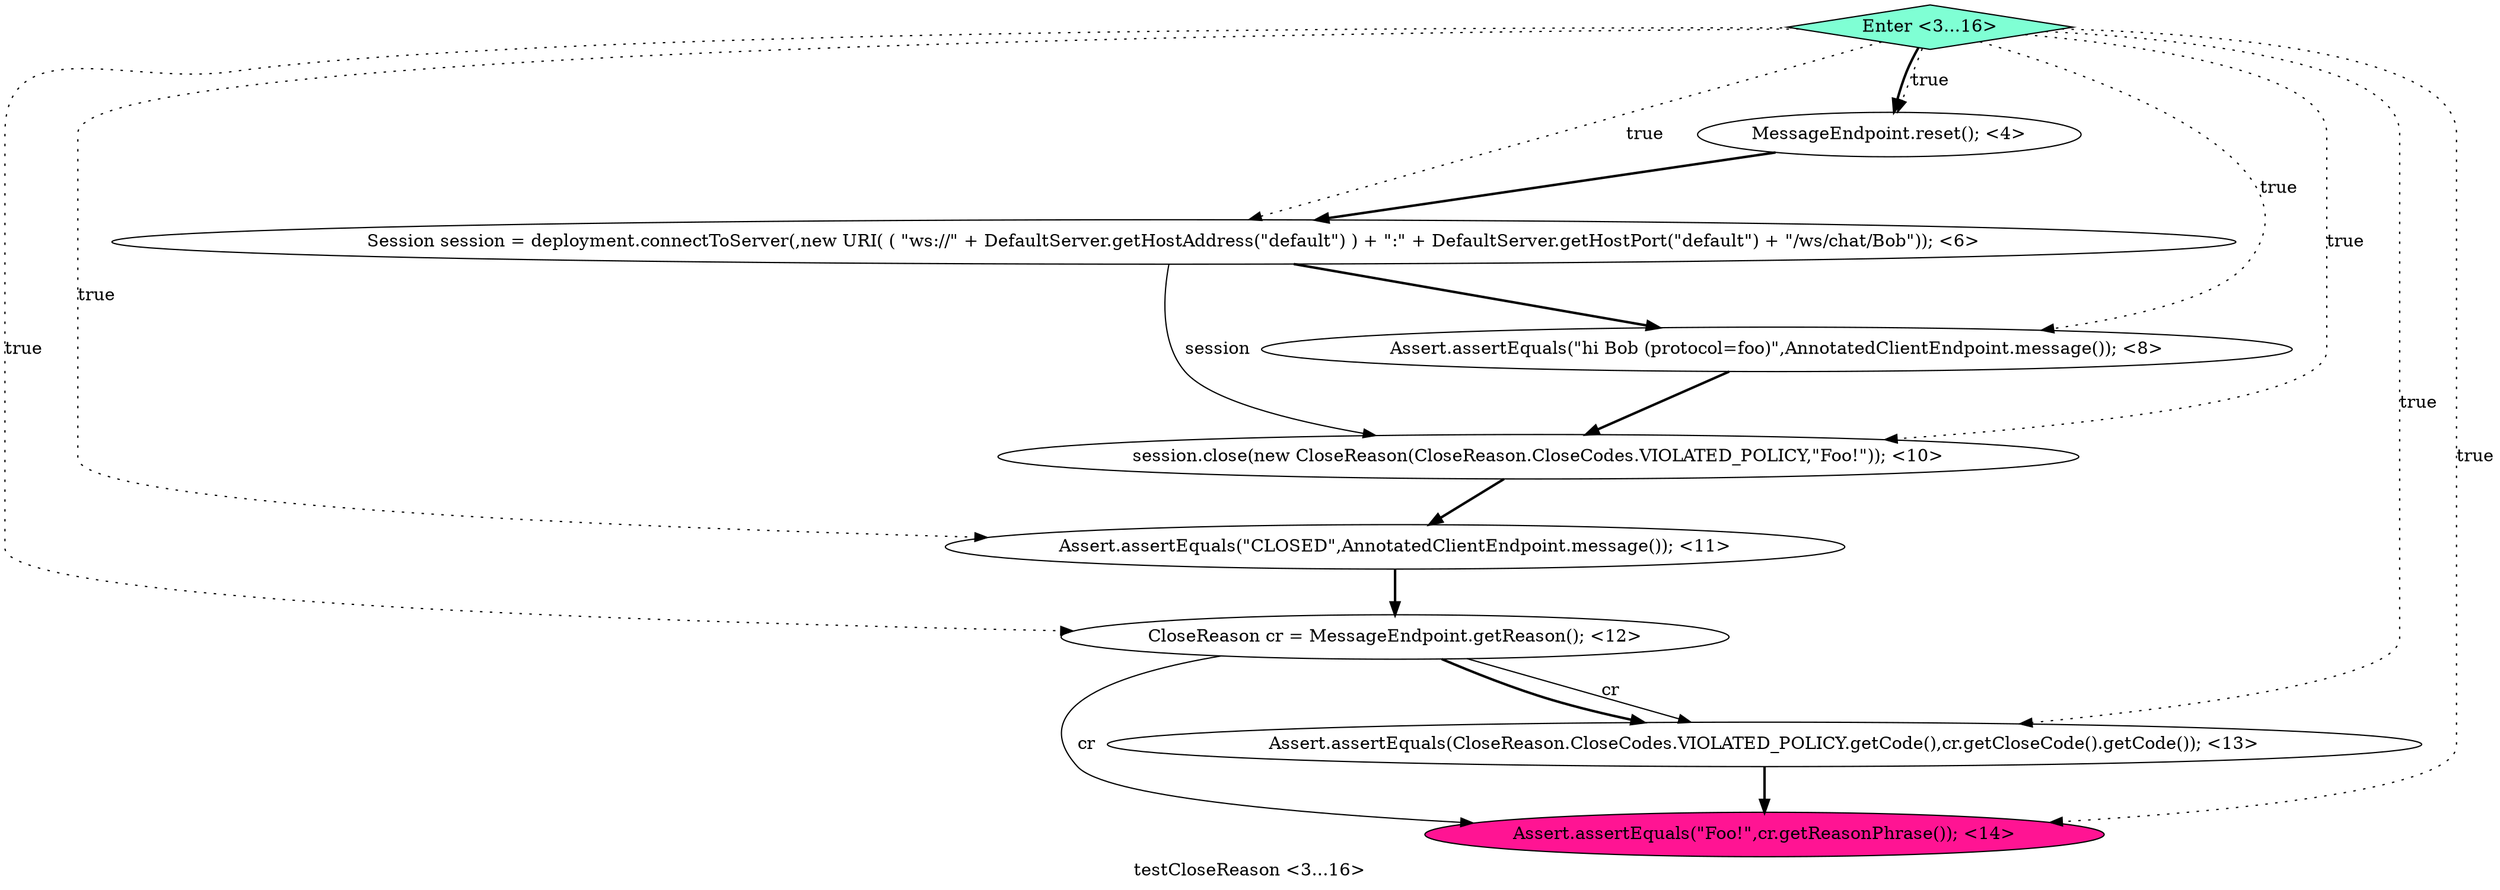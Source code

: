 digraph PDG {
label = "testCloseReason <3...16>";
0.2 [style = filled, label = "Assert.assertEquals(\"hi Bob (protocol=foo)\",AnnotatedClientEndpoint.message()); <8>", fillcolor = white, shape = ellipse];
0.6 [style = filled, label = "Assert.assertEquals(CloseReason.CloseCodes.VIOLATED_POLICY.getCode(),cr.getCloseCode().getCode()); <13>", fillcolor = white, shape = ellipse];
0.3 [style = filled, label = "session.close(new CloseReason(CloseReason.CloseCodes.VIOLATED_POLICY,\"Foo!\")); <10>", fillcolor = white, shape = ellipse];
0.4 [style = filled, label = "Assert.assertEquals(\"CLOSED\",AnnotatedClientEndpoint.message()); <11>", fillcolor = white, shape = ellipse];
0.8 [style = filled, label = "Enter <3...16>", fillcolor = aquamarine, shape = diamond];
0.5 [style = filled, label = "CloseReason cr = MessageEndpoint.getReason(); <12>", fillcolor = white, shape = ellipse];
0.7 [style = filled, label = "Assert.assertEquals(\"Foo!\",cr.getReasonPhrase()); <14>", fillcolor = deeppink, shape = ellipse];
0.1 [style = filled, label = "Session session = deployment.connectToServer(,new URI( ( \"ws://\" + DefaultServer.getHostAddress(\"default\") ) + \":\" + DefaultServer.getHostPort(\"default\") + \"/ws/chat/Bob\")); <6>", fillcolor = white, shape = ellipse];
0.0 [style = filled, label = "MessageEndpoint.reset(); <4>", fillcolor = white, shape = ellipse];
0.0 -> 0.1 [style = bold, label=""];
0.1 -> 0.2 [style = bold, label=""];
0.1 -> 0.3 [style = solid, label="session"];
0.2 -> 0.3 [style = bold, label=""];
0.3 -> 0.4 [style = bold, label=""];
0.4 -> 0.5 [style = bold, label=""];
0.5 -> 0.6 [style = solid, label="cr"];
0.5 -> 0.6 [style = bold, label=""];
0.5 -> 0.7 [style = solid, label="cr"];
0.6 -> 0.7 [style = bold, label=""];
0.8 -> 0.0 [style = dotted, label="true"];
0.8 -> 0.0 [style = bold, label=""];
0.8 -> 0.1 [style = dotted, label="true"];
0.8 -> 0.2 [style = dotted, label="true"];
0.8 -> 0.3 [style = dotted, label="true"];
0.8 -> 0.4 [style = dotted, label="true"];
0.8 -> 0.5 [style = dotted, label="true"];
0.8 -> 0.6 [style = dotted, label="true"];
0.8 -> 0.7 [style = dotted, label="true"];
}
